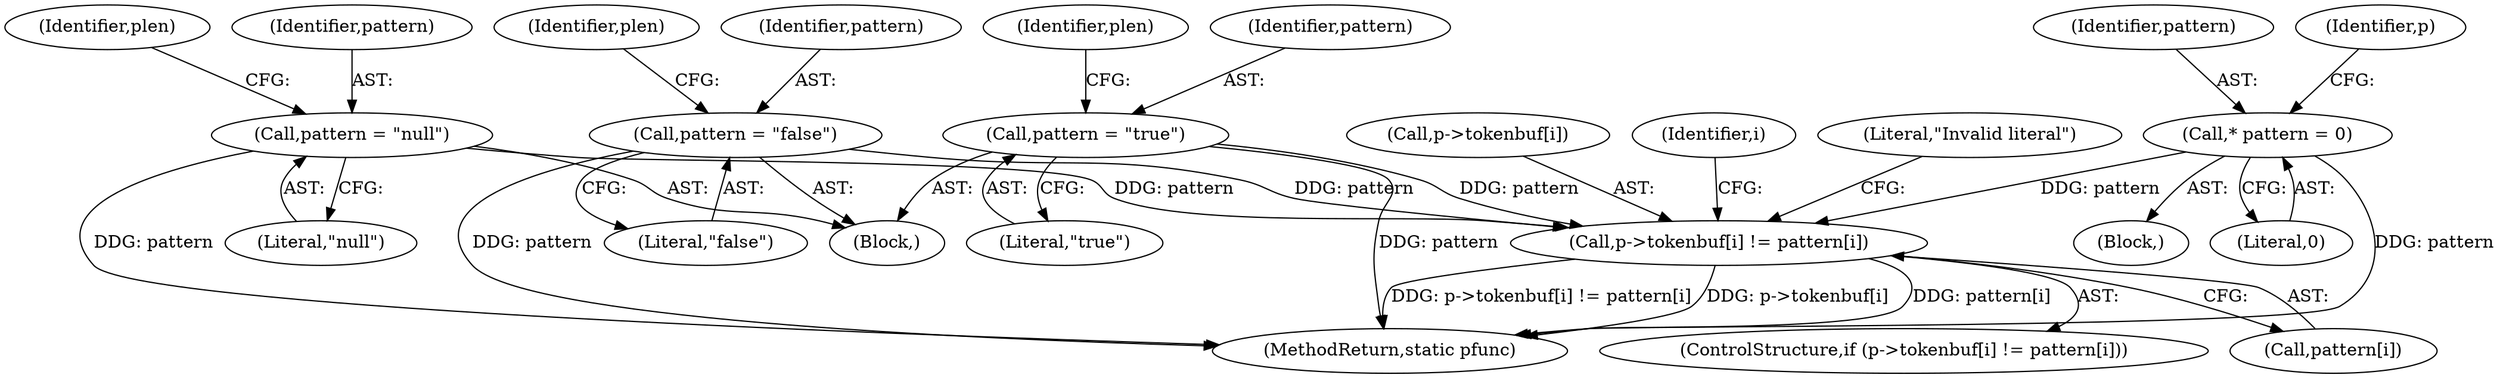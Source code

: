 digraph "0_jq_8eb1367ca44e772963e704a700ef72ae2e12babd@array" {
"1000179" [label="(Call,p->tokenbuf[i] != pattern[i])"];
"1000125" [label="(Call,pattern = \"true\")"];
"1000147" [label="(Call,pattern = \"null\")"];
"1000112" [label="(Call,* pattern = 0)"];
"1000136" [label="(Call,pattern = \"false\")"];
"1000125" [label="(Call,pattern = \"true\")"];
"1000138" [label="(Literal,\"false\")"];
"1000149" [label="(Literal,\"null\")"];
"1000180" [label="(Call,p->tokenbuf[i])"];
"1000245" [label="(MethodReturn,static pfunc)"];
"1000177" [label="(Identifier,i)"];
"1000123" [label="(Block,)"];
"1000127" [label="(Literal,\"true\")"];
"1000136" [label="(Call,pattern = \"false\")"];
"1000179" [label="(Call,p->tokenbuf[i] != pattern[i])"];
"1000112" [label="(Call,* pattern = 0)"];
"1000114" [label="(Literal,0)"];
"1000189" [label="(Literal,\"Invalid literal\")"];
"1000151" [label="(Identifier,plen)"];
"1000129" [label="(Identifier,plen)"];
"1000126" [label="(Identifier,pattern)"];
"1000148" [label="(Identifier,pattern)"];
"1000113" [label="(Identifier,pattern)"];
"1000147" [label="(Call,pattern = \"null\")"];
"1000178" [label="(ControlStructure,if (p->tokenbuf[i] != pattern[i]))"];
"1000185" [label="(Call,pattern[i])"];
"1000120" [label="(Identifier,p)"];
"1000140" [label="(Identifier,plen)"];
"1000102" [label="(Block,)"];
"1000137" [label="(Identifier,pattern)"];
"1000179" -> "1000178"  [label="AST: "];
"1000179" -> "1000185"  [label="CFG: "];
"1000180" -> "1000179"  [label="AST: "];
"1000185" -> "1000179"  [label="AST: "];
"1000189" -> "1000179"  [label="CFG: "];
"1000177" -> "1000179"  [label="CFG: "];
"1000179" -> "1000245"  [label="DDG: pattern[i]"];
"1000179" -> "1000245"  [label="DDG: p->tokenbuf[i] != pattern[i]"];
"1000179" -> "1000245"  [label="DDG: p->tokenbuf[i]"];
"1000125" -> "1000179"  [label="DDG: pattern"];
"1000147" -> "1000179"  [label="DDG: pattern"];
"1000112" -> "1000179"  [label="DDG: pattern"];
"1000136" -> "1000179"  [label="DDG: pattern"];
"1000125" -> "1000123"  [label="AST: "];
"1000125" -> "1000127"  [label="CFG: "];
"1000126" -> "1000125"  [label="AST: "];
"1000127" -> "1000125"  [label="AST: "];
"1000129" -> "1000125"  [label="CFG: "];
"1000125" -> "1000245"  [label="DDG: pattern"];
"1000147" -> "1000123"  [label="AST: "];
"1000147" -> "1000149"  [label="CFG: "];
"1000148" -> "1000147"  [label="AST: "];
"1000149" -> "1000147"  [label="AST: "];
"1000151" -> "1000147"  [label="CFG: "];
"1000147" -> "1000245"  [label="DDG: pattern"];
"1000112" -> "1000102"  [label="AST: "];
"1000112" -> "1000114"  [label="CFG: "];
"1000113" -> "1000112"  [label="AST: "];
"1000114" -> "1000112"  [label="AST: "];
"1000120" -> "1000112"  [label="CFG: "];
"1000112" -> "1000245"  [label="DDG: pattern"];
"1000136" -> "1000123"  [label="AST: "];
"1000136" -> "1000138"  [label="CFG: "];
"1000137" -> "1000136"  [label="AST: "];
"1000138" -> "1000136"  [label="AST: "];
"1000140" -> "1000136"  [label="CFG: "];
"1000136" -> "1000245"  [label="DDG: pattern"];
}
